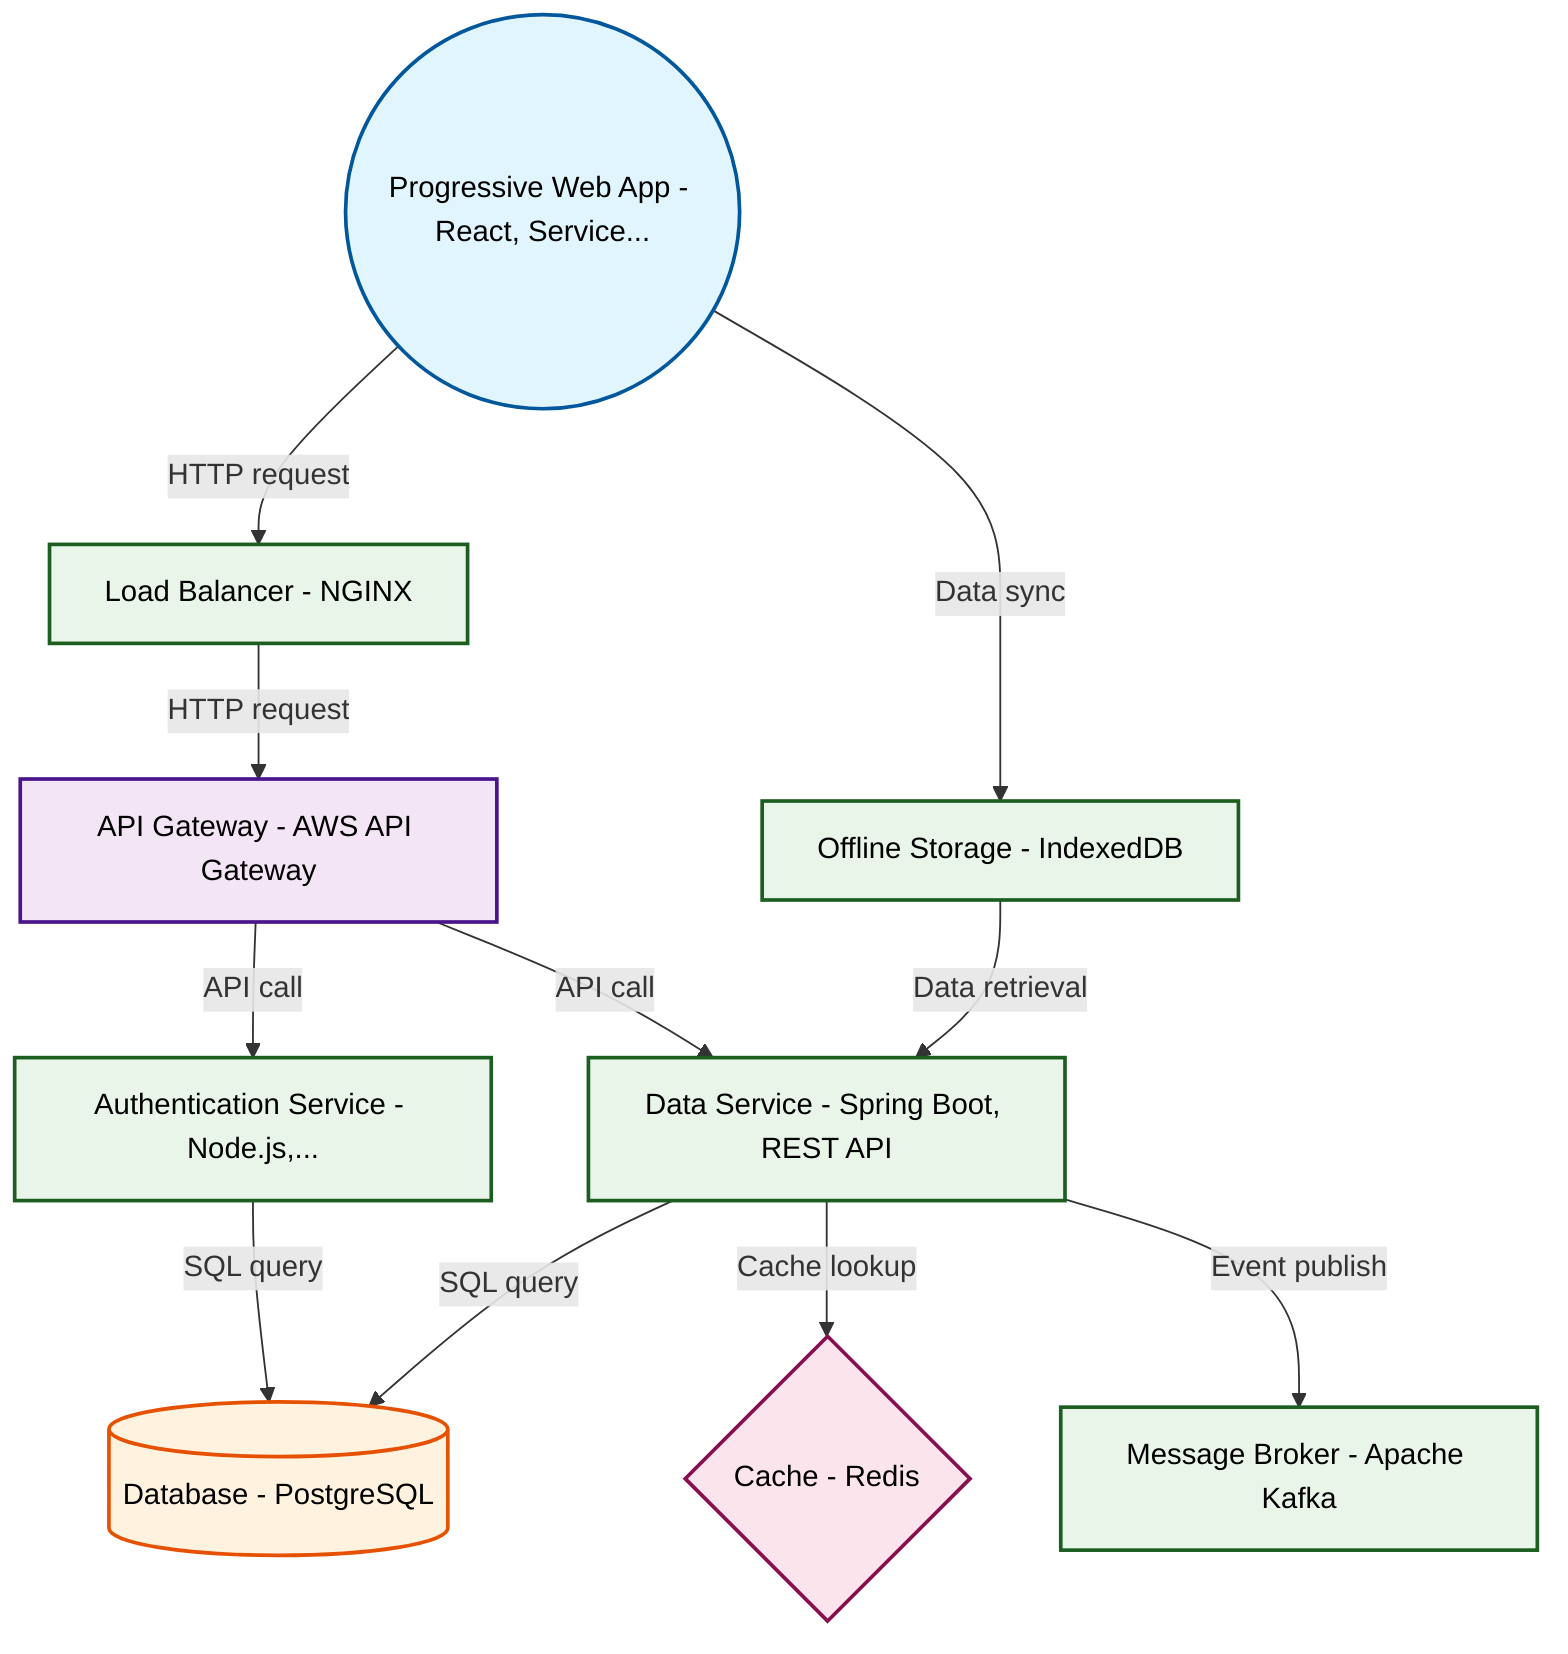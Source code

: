 graph TB

    %% Professional Software Architecture Styling
    classDef userInterface fill:#e1f5fe,stroke:#01579b,stroke-width:2px,color:#000
    classDef apiLayer fill:#f3e5f5,stroke:#4a148c,stroke-width:2px,color:#000
    classDef service fill:#e8f5e8,stroke:#1b5e20,stroke-width:2px,color:#000
    classDef database fill:#fff3e0,stroke:#e65100,stroke-width:2px,color:#000
    classDef cache fill:#fce4ec,stroke:#880e4f,stroke-width:2px,color:#000
    classDef external fill:#f1f8e9,stroke:#33691e,stroke-width:2px,color:#000

    lb1[Load Balancer - NGINX]
    apiGateway[API Gateway - AWS API Gateway]
    authService[Authentication Service - Node.js,...]
    dataService[Data Service - Spring Boot, REST API]
    offlineStorage[Offline Storage - IndexedDB]
    database[(Database - PostgreSQL)]
    cache{Cache - Redis}
    messageBroker[Message Broker - Apache Kafka]
    pwa((Progressive Web App - React, Service...))

    pwa -->|HTTP request| lb1
    lb1 -->|HTTP request| apiGateway
    apiGateway -->|API call| authService
    apiGateway -->|API call| dataService
    dataService -->|SQL query| database
    dataService -->|Cache lookup| cache
    dataService -->|Event publish| messageBroker
    authService -->|SQL query| database
    pwa -->|Data sync| offlineStorage
    offlineStorage -->|Data retrieval| dataService

    class lb1 service
    class apiGateway apiLayer
    class authService service
    class dataService service
    class offlineStorage service
    class database database
    class cache cache
    class messageBroker service
    class pwa userInterface